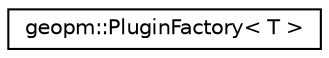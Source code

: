 digraph "Graphical Class Hierarchy"
{
  edge [fontname="Helvetica",fontsize="10",labelfontname="Helvetica",labelfontsize="10"];
  node [fontname="Helvetica",fontsize="10",shape=record];
  rankdir="LR";
  Node0 [label="geopm::PluginFactory\< T \>",height=0.2,width=0.4,color="black", fillcolor="white", style="filled",URL="$classgeopm_1_1_plugin_factory.html"];
}
